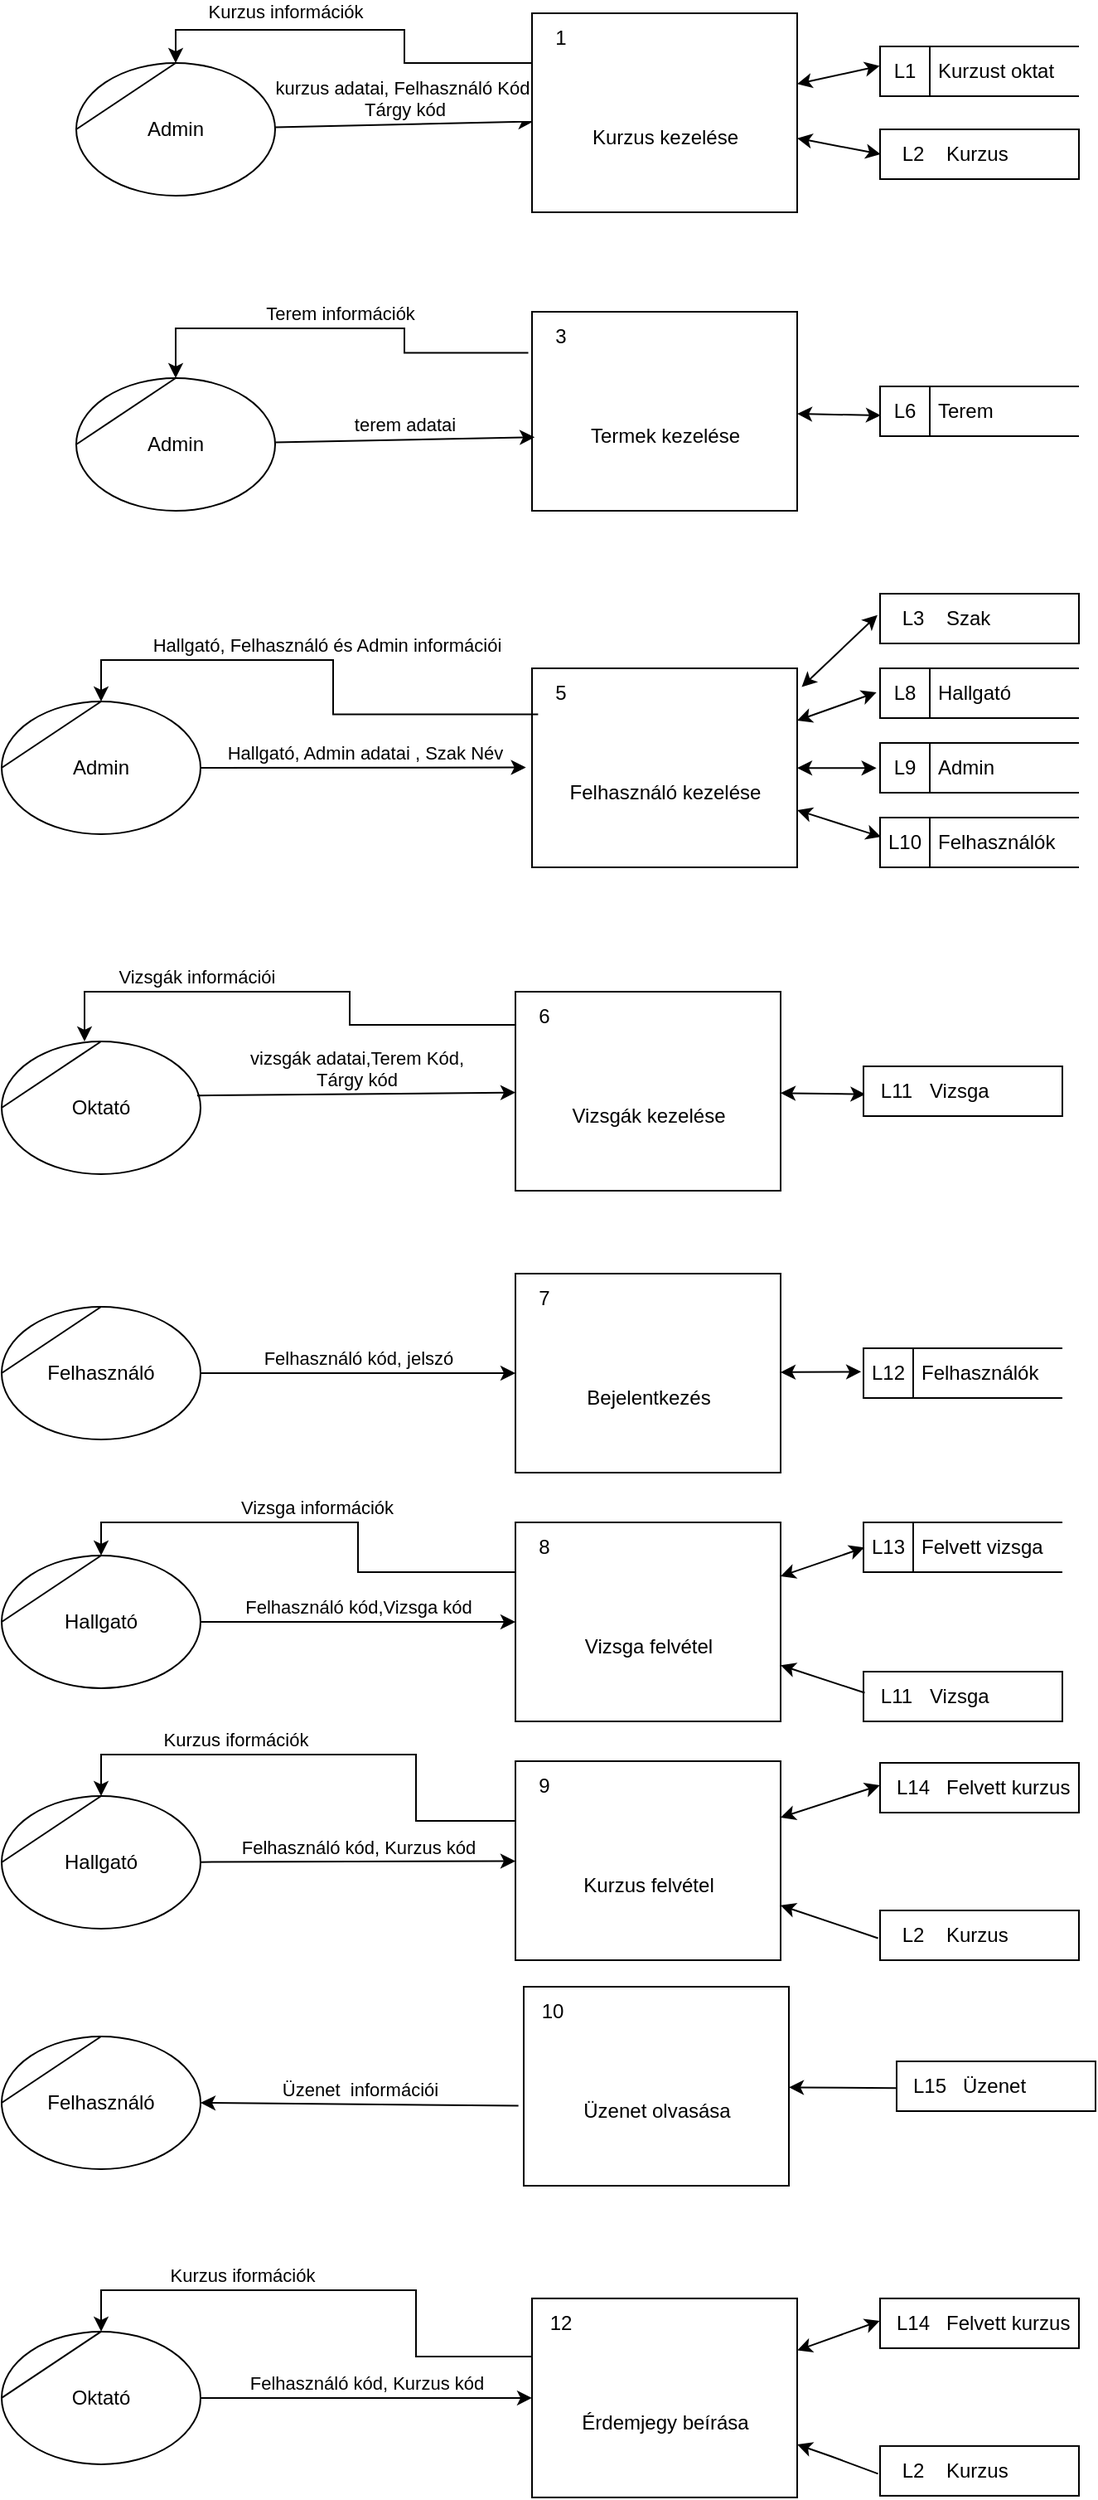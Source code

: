 <mxfile version="23.1.5" type="device">
  <diagram name="Page-1" id="D4jjd653WhLHZPP0HxEm">
    <mxGraphModel dx="4279" dy="404" grid="1" gridSize="10" guides="1" tooltips="1" connect="1" arrows="1" fold="1" page="1" pageScale="1" pageWidth="827" pageHeight="1169" math="0" shadow="0">
      <root>
        <mxCell id="0" />
        <mxCell id="1" parent="0" />
        <mxCell id="yPqAMtaEenO2p8fV_E_8-33" value="Oktató&lt;br&gt;" style="shape=stencil(tZRtjoMgEIZPw98GJR6gYXfvQe10nZQCAbYft99RNKlW7GajiTGZeeXhnZGBCRka5YCVvGHig5VlwTm9Kb5NYhUc1DElr8qjOmhISojenuGGx9gz0DTgMbaq+GR8T9+0j5C1NYYgaE0YKU86wRQaWsvvCdZv/xhFjvgXiOB7kynLyq+/Y3fVNuBiI79j7OB+db/rgceOi61+3Grg4v9YISmTO9xCHlR9/vb2xxxnzYDW6AK8OfLTeZzO66ynzM5CnqyHBUsn1DqN9UITnWoH/kUY5Iu9PtVUzRY1jx4IGk22K9UioSs+44+uvFxl3bKX1nTZdE12iV8=);whiteSpace=wrap;html=1;" parent="1" vertex="1">
          <mxGeometry x="-1590" y="1860" width="120" height="80" as="geometry" />
        </mxCell>
        <mxCell id="yPqAMtaEenO2p8fV_E_8-42" value="Felhasználó" style="shape=stencil(tZRtjoMgEIZPw98GJR6gYXfvQe10nZQCAbYft99RNKlW7GajiTGZeeXhnZGBCRka5YCVvGHig5VlwTm9Kb5NYhUc1DElr8qjOmhISojenuGGx9gz0DTgMbaq+GR8T9+0j5C1NYYgaE0YKU86wRQaWsvvCdZv/xhFjvgXiOB7kynLyq+/Y3fVNuBiI79j7OB+db/rgceOi61+3Grg4v9YISmTO9xCHlR9/vb2xxxnzYDW6AK8OfLTeZzO66ynzM5CnqyHBUsn1DqN9UITnWoH/kUY5Iu9PtVUzRY1jx4IGk22K9UioSs+44+uvFxl3bKX1nTZdE12iV8=);whiteSpace=wrap;html=1;" parent="1" vertex="1">
          <mxGeometry x="-1590" y="2020" width="120" height="80" as="geometry" />
        </mxCell>
        <mxCell id="yPqAMtaEenO2p8fV_E_8-43" value="Felhasználó kód, jelszó" style="endArrow=classic;html=1;rounded=0;verticalAlign=bottom;" parent="1" source="yPqAMtaEenO2p8fV_E_8-42" target="yPqAMtaEenO2p8fV_E_8-212" edge="1">
          <mxGeometry width="50" height="50" relative="1" as="geometry">
            <mxPoint x="-1000" y="2160" as="sourcePoint" />
            <mxPoint x="-1310.0" y="2060" as="targetPoint" />
          </mxGeometry>
        </mxCell>
        <mxCell id="yPqAMtaEenO2p8fV_E_8-45" value="Felhasználók" style="html=1;dashed=0;whitespace=wrap;shape=mxgraph.dfd.dataStoreID;align=left;spacingLeft=33;container=1;collapsible=0;autosize=0;flipH=0;" parent="1" vertex="1">
          <mxGeometry x="-1070" y="2045" width="120" height="30" as="geometry" />
        </mxCell>
        <mxCell id="yPqAMtaEenO2p8fV_E_8-46" value="L12" style="text;html=1;strokeColor=none;fillColor=none;align=center;verticalAlign=middle;whiteSpace=wrap;rounded=0;movable=0;resizable=0;rotatable=0;cloneable=0;deletable=0;allowArrows=0;connectable=0;" parent="yPqAMtaEenO2p8fV_E_8-45" vertex="1">
          <mxGeometry width="30" height="30" as="geometry" />
        </mxCell>
        <mxCell id="yPqAMtaEenO2p8fV_E_8-50" value="&lt;br&gt;" style="endArrow=classic;startArrow=classic;html=1;rounded=0;verticalAlign=bottom;entryX=-0.012;entryY=0.472;entryDx=0;entryDy=0;entryPerimeter=0;" parent="1" source="yPqAMtaEenO2p8fV_E_8-212" target="yPqAMtaEenO2p8fV_E_8-45" edge="1">
          <mxGeometry width="50" height="50" relative="1" as="geometry">
            <mxPoint x="-1150.0" y="2058.508" as="sourcePoint" />
            <mxPoint x="-920" y="2160" as="targetPoint" />
          </mxGeometry>
        </mxCell>
        <mxCell id="yPqAMtaEenO2p8fV_E_8-55" value="Felhasználó kezelése" style="html=1;dashed=0;whitespace=wrap;shape=mxgraph.dfd.process;align=center;container=1;collapsible=0;spacingTop=30;" parent="1" vertex="1">
          <mxGeometry x="-1270" y="1635" width="160" height="120" as="geometry" />
        </mxCell>
        <mxCell id="yPqAMtaEenO2p8fV_E_8-56" value="5" style="text;html=1;strokeColor=none;fillColor=none;align=center;verticalAlign=middle;whiteSpace=wrap;rounded=0;movable=0;resizable=0;rotatable=0;cloneable=0;deletable=0;connectable=0;allowArrows=0;pointerEvents=1;" parent="yPqAMtaEenO2p8fV_E_8-55" vertex="1">
          <mxGeometry width="35" height="30" as="geometry" />
        </mxCell>
        <mxCell id="yPqAMtaEenO2p8fV_E_8-57" value="" style="text;html=1;strokeColor=none;fillColor=none;align=left;verticalAlign=middle;whiteSpace=wrap;rounded=0;movable=0;resizable=0;connectable=0;allowArrows=0;rotatable=0;cloneable=0;deletable=0;spacingLeft=6;autosize=1;resizeWidth=0;" parent="yPqAMtaEenO2p8fV_E_8-55" vertex="1">
          <mxGeometry x="35" y="-5" width="50" height="40" as="geometry" />
        </mxCell>
        <mxCell id="yPqAMtaEenO2p8fV_E_8-58" value="Hallgató, Admin adatai , Szak Név" style="endArrow=classic;html=1;rounded=0;verticalAlign=bottom;entryX=-0.023;entryY=0.498;entryDx=0;entryDy=0;entryPerimeter=0;exitX=1;exitY=0.5;exitDx=0;exitDy=0;" parent="1" source="yPqAMtaEenO2p8fV_E_8-189" target="yPqAMtaEenO2p8fV_E_8-55" edge="1">
          <mxGeometry x="0.016" width="50" height="50" relative="1" as="geometry">
            <mxPoint x="-1730" y="1300.0" as="sourcePoint" />
            <mxPoint x="-970" y="1450" as="targetPoint" />
            <mxPoint as="offset" />
          </mxGeometry>
        </mxCell>
        <mxCell id="yPqAMtaEenO2p8fV_E_8-59" value="Termek kezelése" style="html=1;dashed=0;whitespace=wrap;shape=mxgraph.dfd.process;align=center;container=1;collapsible=0;spacingTop=30;" parent="1" vertex="1">
          <mxGeometry x="-1270" y="1420" width="160" height="120" as="geometry" />
        </mxCell>
        <mxCell id="yPqAMtaEenO2p8fV_E_8-60" value="3" style="text;html=1;strokeColor=none;fillColor=none;align=center;verticalAlign=middle;whiteSpace=wrap;rounded=0;movable=0;resizable=0;rotatable=0;cloneable=0;deletable=0;connectable=0;allowArrows=0;pointerEvents=1;" parent="yPqAMtaEenO2p8fV_E_8-59" vertex="1">
          <mxGeometry width="35" height="30" as="geometry" />
        </mxCell>
        <mxCell id="yPqAMtaEenO2p8fV_E_8-61" value="" style="text;html=1;strokeColor=none;fillColor=none;align=left;verticalAlign=middle;whiteSpace=wrap;rounded=0;movable=0;resizable=0;connectable=0;allowArrows=0;rotatable=0;cloneable=0;deletable=0;spacingLeft=6;autosize=1;resizeWidth=0;" parent="yPqAMtaEenO2p8fV_E_8-59" vertex="1">
          <mxGeometry x="35" y="-5" width="50" height="40" as="geometry" />
        </mxCell>
        <mxCell id="yPqAMtaEenO2p8fV_E_8-62" value="terem adatai" style="endArrow=classic;html=1;rounded=0;verticalAlign=bottom;entryX=0.01;entryY=0.63;entryDx=0;entryDy=0;entryPerimeter=0;" parent="1" source="yPqAMtaEenO2p8fV_E_8-192" target="yPqAMtaEenO2p8fV_E_8-59" edge="1">
          <mxGeometry width="50" height="50" relative="1" as="geometry">
            <mxPoint x="-1670" y="1380" as="sourcePoint" />
            <mxPoint x="-970" y="1460" as="targetPoint" />
          </mxGeometry>
        </mxCell>
        <mxCell id="yPqAMtaEenO2p8fV_E_8-75" value="" style="endArrow=classic;startArrow=classic;html=1;rounded=0;verticalAlign=bottom;entryX=0.004;entryY=0.583;entryDx=0;entryDy=0;entryPerimeter=0;" parent="1" source="yPqAMtaEenO2p8fV_E_8-59" target="yPqAMtaEenO2p8fV_E_8-228" edge="1">
          <mxGeometry width="50" height="50" relative="1" as="geometry">
            <mxPoint x="-1320" y="1516" as="sourcePoint" />
            <mxPoint x="-1020" y="1480" as="targetPoint" />
          </mxGeometry>
        </mxCell>
        <mxCell id="yPqAMtaEenO2p8fV_E_8-92" value="" style="endArrow=classic;startArrow=classic;html=1;rounded=0;verticalAlign=bottom;entryX=-0.018;entryY=0.483;entryDx=0;entryDy=0;entryPerimeter=0;" parent="1" source="yPqAMtaEenO2p8fV_E_8-55" target="yPqAMtaEenO2p8fV_E_8-234" edge="1">
          <mxGeometry width="50" height="50" relative="1" as="geometry">
            <mxPoint x="-1340" y="1675" as="sourcePoint" />
            <mxPoint x="-1040" y="1658.636" as="targetPoint" />
          </mxGeometry>
        </mxCell>
        <mxCell id="yPqAMtaEenO2p8fV_E_8-93" value="" style="endArrow=classic;startArrow=classic;html=1;rounded=0;verticalAlign=bottom;entryX=-0.018;entryY=0.506;entryDx=0;entryDy=0;entryPerimeter=0;" parent="1" source="yPqAMtaEenO2p8fV_E_8-55" target="yPqAMtaEenO2p8fV_E_8-232" edge="1">
          <mxGeometry width="50" height="50" relative="1" as="geometry">
            <mxPoint x="-1340" y="1675" as="sourcePoint" />
            <mxPoint x="-1036.28" y="1702.77" as="targetPoint" />
          </mxGeometry>
        </mxCell>
        <mxCell id="yPqAMtaEenO2p8fV_E_8-98" value="kurzus adatai, Felhasználó Kód,&lt;br&gt;Tárgy kód" style="endArrow=classic;html=1;rounded=0;verticalAlign=bottom;entryX=0.005;entryY=0.544;entryDx=0;entryDy=0;entryPerimeter=0;" parent="1" source="yPqAMtaEenO2p8fV_E_8-193" target="yPqAMtaEenO2p8fV_E_8-103" edge="1">
          <mxGeometry width="50" height="50" relative="1" as="geometry">
            <mxPoint x="-1728.571" y="1540" as="sourcePoint" />
            <mxPoint x="-1270" y="1300" as="targetPoint" />
          </mxGeometry>
        </mxCell>
        <mxCell id="yPqAMtaEenO2p8fV_E_8-99" value="Kurzus" style="html=1;dashed=0;whitespace=wrap;shape=mxgraph.dfd.dataStoreID2;align=left;spacingLeft=38;container=1;collapsible=0;flipH=0;" parent="1" vertex="1">
          <mxGeometry x="-1060" y="1310" width="120" height="30" as="geometry" />
        </mxCell>
        <mxCell id="yPqAMtaEenO2p8fV_E_8-100" value="L2" style="text;html=1;strokeColor=none;fillColor=none;align=center;verticalAlign=middle;whiteSpace=wrap;rounded=0;connectable=0;allowArrows=0;movable=0;resizable=0;rotatable=0;cloneable=0;deletable=0;" parent="yPqAMtaEenO2p8fV_E_8-99" vertex="1">
          <mxGeometry x="5" width="30" height="30" as="geometry" />
        </mxCell>
        <mxCell id="yPqAMtaEenO2p8fV_E_8-102" value="" style="endArrow=classic;startArrow=classic;html=1;rounded=0;verticalAlign=bottom;entryX=0.003;entryY=0.5;entryDx=0;entryDy=0;entryPerimeter=0;" parent="1" source="yPqAMtaEenO2p8fV_E_8-103" target="yPqAMtaEenO2p8fV_E_8-99" edge="1">
          <mxGeometry width="50" height="50" relative="1" as="geometry">
            <mxPoint x="-1120" y="1300" as="sourcePoint" />
            <mxPoint x="-1210" y="1560" as="targetPoint" />
          </mxGeometry>
        </mxCell>
        <mxCell id="yPqAMtaEenO2p8fV_E_8-103" value="Kurzus kezelése" style="html=1;dashed=0;whitespace=wrap;shape=mxgraph.dfd.process;align=center;container=1;collapsible=0;spacingTop=30;" parent="1" vertex="1">
          <mxGeometry x="-1270" y="1240" width="160" height="120" as="geometry" />
        </mxCell>
        <mxCell id="yPqAMtaEenO2p8fV_E_8-104" value="1" style="text;html=1;strokeColor=none;fillColor=none;align=center;verticalAlign=middle;whiteSpace=wrap;rounded=0;movable=0;resizable=0;rotatable=0;cloneable=0;deletable=0;connectable=0;allowArrows=0;pointerEvents=1;" parent="yPqAMtaEenO2p8fV_E_8-103" vertex="1">
          <mxGeometry width="35" height="30" as="geometry" />
        </mxCell>
        <mxCell id="yPqAMtaEenO2p8fV_E_8-105" value="" style="text;html=1;strokeColor=none;fillColor=none;align=left;verticalAlign=middle;whiteSpace=wrap;rounded=0;movable=0;resizable=0;connectable=0;allowArrows=0;rotatable=0;cloneable=0;deletable=0;spacingLeft=6;autosize=1;resizeWidth=0;" parent="yPqAMtaEenO2p8fV_E_8-103" vertex="1">
          <mxGeometry x="35" y="-5" width="50" height="40" as="geometry" />
        </mxCell>
        <mxCell id="yPqAMtaEenO2p8fV_E_8-106" value="Vizsgák kezelése" style="html=1;dashed=0;whitespace=wrap;shape=mxgraph.dfd.process;align=center;container=1;collapsible=0;spacingTop=30;" parent="1" vertex="1">
          <mxGeometry x="-1280" y="1830" width="160" height="120" as="geometry" />
        </mxCell>
        <mxCell id="yPqAMtaEenO2p8fV_E_8-107" value="6" style="text;html=1;strokeColor=none;fillColor=none;align=center;verticalAlign=middle;whiteSpace=wrap;rounded=0;movable=0;resizable=0;rotatable=0;cloneable=0;deletable=0;connectable=0;allowArrows=0;pointerEvents=1;" parent="yPqAMtaEenO2p8fV_E_8-106" vertex="1">
          <mxGeometry width="35" height="30" as="geometry" />
        </mxCell>
        <mxCell id="yPqAMtaEenO2p8fV_E_8-108" value="" style="text;html=1;strokeColor=none;fillColor=none;align=left;verticalAlign=middle;whiteSpace=wrap;rounded=0;movable=0;resizable=0;connectable=0;allowArrows=0;rotatable=0;cloneable=0;deletable=0;spacingLeft=6;autosize=1;resizeWidth=0;" parent="yPqAMtaEenO2p8fV_E_8-106" vertex="1">
          <mxGeometry x="35" y="-5" width="50" height="40" as="geometry" />
        </mxCell>
        <mxCell id="yPqAMtaEenO2p8fV_E_8-109" value="vizsgák adatai,Terem Kód,&lt;br&gt;Tárgy kód" style="endArrow=classic;html=1;rounded=0;verticalAlign=bottom;exitX=0.983;exitY=0.408;exitDx=0;exitDy=0;exitPerimeter=0;" parent="1" source="yPqAMtaEenO2p8fV_E_8-33" target="yPqAMtaEenO2p8fV_E_8-106" edge="1">
          <mxGeometry width="50" height="50" relative="1" as="geometry">
            <mxPoint x="-1345" y="1940" as="sourcePoint" />
            <mxPoint x="-1225" y="1940" as="targetPoint" />
          </mxGeometry>
        </mxCell>
        <mxCell id="yPqAMtaEenO2p8fV_E_8-112" value="" style="endArrow=classic;startArrow=classic;html=1;rounded=0;verticalAlign=bottom;entryX=0.01;entryY=0.561;entryDx=0;entryDy=0;entryPerimeter=0;" parent="1" source="yPqAMtaEenO2p8fV_E_8-106" target="yPqAMtaEenO2p8fV_E_8-242" edge="1">
          <mxGeometry x="-0.466" y="30" width="50" height="50" relative="1" as="geometry">
            <mxPoint x="-1345" y="1940" as="sourcePoint" />
            <mxPoint x="-1074.2" y="1888.5" as="targetPoint" />
            <mxPoint y="-1" as="offset" />
          </mxGeometry>
        </mxCell>
        <mxCell id="yPqAMtaEenO2p8fV_E_8-120" value="Kurzust oktat" style="html=1;dashed=0;whitespace=wrap;shape=mxgraph.dfd.dataStoreID;align=left;spacingLeft=33;container=1;collapsible=0;autosize=0;flipH=0;" parent="1" vertex="1">
          <mxGeometry x="-1060" y="1260" width="120" height="30" as="geometry" />
        </mxCell>
        <mxCell id="yPqAMtaEenO2p8fV_E_8-121" value="L1" style="text;html=1;strokeColor=none;fillColor=none;align=center;verticalAlign=middle;whiteSpace=wrap;rounded=0;movable=0;resizable=0;rotatable=0;cloneable=0;deletable=0;allowArrows=0;connectable=0;" parent="yPqAMtaEenO2p8fV_E_8-120" vertex="1">
          <mxGeometry width="30" height="30" as="geometry" />
        </mxCell>
        <mxCell id="yPqAMtaEenO2p8fV_E_8-122" value="" style="endArrow=classic;startArrow=classic;html=1;rounded=0;verticalAlign=bottom;entryX=-0.002;entryY=0.392;entryDx=0;entryDy=0;entryPerimeter=0;" parent="1" source="yPqAMtaEenO2p8fV_E_8-103" target="yPqAMtaEenO2p8fV_E_8-120" edge="1">
          <mxGeometry width="50" height="50" relative="1" as="geometry">
            <mxPoint x="-1530" y="1380" as="sourcePoint" />
            <mxPoint x="-970" y="1200" as="targetPoint" />
          </mxGeometry>
        </mxCell>
        <mxCell id="yPqAMtaEenO2p8fV_E_8-151" value="Felhasználó kód,Vizsga kód" style="endArrow=classic;html=1;rounded=0;verticalAlign=bottom;exitX=1;exitY=0.5;exitDx=0;exitDy=0;" parent="1" source="yPqAMtaEenO2p8fV_E_8-197" target="yPqAMtaEenO2p8fV_E_8-511" edge="1">
          <mxGeometry width="50" height="50" relative="1" as="geometry">
            <mxPoint x="-1549.2" y="2280.72" as="sourcePoint" />
            <mxPoint x="-1280" y="2210" as="targetPoint" />
          </mxGeometry>
        </mxCell>
        <mxCell id="yPqAMtaEenO2p8fV_E_8-152" value="Felhasználó kód, Kurzus kód" style="endArrow=classic;html=1;rounded=0;verticalAlign=bottom;" parent="1" source="yPqAMtaEenO2p8fV_E_8-202" target="yPqAMtaEenO2p8fV_E_8-505" edge="1">
          <mxGeometry width="50" height="50" relative="1" as="geometry">
            <mxPoint x="-1550.0" y="2350" as="sourcePoint" />
            <mxPoint x="-1270" y="2355" as="targetPoint" />
          </mxGeometry>
        </mxCell>
        <mxCell id="yPqAMtaEenO2p8fV_E_8-153" value="Felvett kurzus" style="html=1;dashed=0;whitespace=wrap;shape=mxgraph.dfd.dataStoreID2;align=left;spacingLeft=38;container=1;collapsible=0;flipH=0;" parent="1" vertex="1">
          <mxGeometry x="-1060" y="2295" width="120" height="30" as="geometry" />
        </mxCell>
        <mxCell id="yPqAMtaEenO2p8fV_E_8-154" value="L14" style="text;html=1;strokeColor=none;fillColor=none;align=center;verticalAlign=middle;whiteSpace=wrap;rounded=0;connectable=0;allowArrows=0;movable=0;resizable=0;rotatable=0;cloneable=0;deletable=0;" parent="yPqAMtaEenO2p8fV_E_8-153" vertex="1">
          <mxGeometry x="5" width="30" height="30" as="geometry" />
        </mxCell>
        <mxCell id="yPqAMtaEenO2p8fV_E_8-157" value="" style="endArrow=classic;startArrow=classic;html=1;rounded=0;verticalAlign=bottom;entryX=0.004;entryY=0.506;entryDx=0;entryDy=0;entryPerimeter=0;" parent="1" source="yPqAMtaEenO2p8fV_E_8-511" target="yPqAMtaEenO2p8fV_E_8-238" edge="1">
          <mxGeometry width="50" height="50" relative="1" as="geometry">
            <mxPoint x="-1120" y="2182.52" as="sourcePoint" />
            <mxPoint x="-1048.2" y="2183.74" as="targetPoint" />
          </mxGeometry>
        </mxCell>
        <mxCell id="yPqAMtaEenO2p8fV_E_8-158" value="" style="endArrow=classic;startArrow=classic;html=1;rounded=0;verticalAlign=bottom;entryX=-0.001;entryY=0.45;entryDx=0;entryDy=0;entryPerimeter=0;" parent="1" source="yPqAMtaEenO2p8fV_E_8-505" target="yPqAMtaEenO2p8fV_E_8-153" edge="1">
          <mxGeometry width="50" height="50" relative="1" as="geometry">
            <mxPoint x="-1110" y="2326.358" as="sourcePoint" />
            <mxPoint x="-1250" y="2200" as="targetPoint" />
          </mxGeometry>
        </mxCell>
        <mxCell id="yPqAMtaEenO2p8fV_E_8-172" value="Üzenet olvasása" style="html=1;dashed=0;whitespace=wrap;shape=mxgraph.dfd.process2;align=center;container=1;collapsible=0;spacingTop=30;" parent="1" vertex="1">
          <mxGeometry x="-1275" y="2430" width="160" height="120" as="geometry" />
        </mxCell>
        <mxCell id="yPqAMtaEenO2p8fV_E_8-173" value="10" style="text;html=1;strokeColor=none;fillColor=none;align=center;verticalAlign=middle;whiteSpace=wrap;rounded=0;connectable=0;allowArrows=0;editable=1;movable=0;resizable=0;rotatable=0;deletable=0;locked=0;cloneable=0;" parent="yPqAMtaEenO2p8fV_E_8-172" vertex="1">
          <mxGeometry width="35" height="30" as="geometry" />
        </mxCell>
        <mxCell id="yPqAMtaEenO2p8fV_E_8-174" value="" style="text;strokeColor=none;fillColor=none;align=left;verticalAlign=middle;whiteSpace=wrap;rounded=0;autosize=1;connectable=0;allowArrows=0;movable=0;resizable=0;rotatable=0;deletable=0;cloneable=0;spacingLeft=6;fontStyle=0;html=1;" parent="yPqAMtaEenO2p8fV_E_8-172" vertex="1">
          <mxGeometry x="35" y="-5" width="50" height="40" as="geometry" />
        </mxCell>
        <mxCell id="yPqAMtaEenO2p8fV_E_8-175" value="Üzenet&amp;nbsp; információi" style="endArrow=classic;html=1;rounded=0;verticalAlign=bottom;exitX=-0.02;exitY=0.598;exitDx=0;exitDy=0;exitPerimeter=0;entryX=1;entryY=0.5;entryDx=0;entryDy=0;" parent="1" source="yPqAMtaEenO2p8fV_E_8-172" target="yPqAMtaEenO2p8fV_E_8-206" edge="1">
          <mxGeometry x="-0.001" width="50" height="50" relative="1" as="geometry">
            <mxPoint x="-1350" y="2480" as="sourcePoint" />
            <mxPoint x="-1570" y="2310" as="targetPoint" />
            <mxPoint as="offset" />
          </mxGeometry>
        </mxCell>
        <mxCell id="yPqAMtaEenO2p8fV_E_8-178" value="" style="endArrow=classic;html=1;rounded=0;verticalAlign=bottom;exitX=0.004;exitY=0.539;exitDx=0;exitDy=0;exitPerimeter=0;" parent="1" source="yPqAMtaEenO2p8fV_E_8-244" target="yPqAMtaEenO2p8fV_E_8-172" edge="1">
          <mxGeometry width="50" height="50" relative="1" as="geometry">
            <mxPoint x="-1350" y="2480" as="sourcePoint" />
            <mxPoint x="-1230" y="2480" as="targetPoint" />
          </mxGeometry>
        </mxCell>
        <mxCell id="yPqAMtaEenO2p8fV_E_8-182" value="Kurzus iformációk" style="endArrow=classic;html=1;rounded=0;verticalAlign=bottom;edgeStyle=orthogonalEdgeStyle;" parent="1" source="yPqAMtaEenO2p8fV_E_8-505" target="yPqAMtaEenO2p8fV_E_8-202" edge="1">
          <mxGeometry x="0.326" width="50" height="50" relative="1" as="geometry">
            <mxPoint x="-1270" y="2330" as="sourcePoint" />
            <mxPoint x="-1490" y="2313.076" as="targetPoint" />
            <Array as="points">
              <mxPoint x="-1340" y="2330" />
              <mxPoint x="-1340" y="2290" />
              <mxPoint x="-1530" y="2290" />
            </Array>
            <mxPoint as="offset" />
          </mxGeometry>
        </mxCell>
        <mxCell id="yPqAMtaEenO2p8fV_E_8-183" value="Vizsga információk" style="endArrow=classic;html=1;rounded=0;verticalAlign=bottom;edgeStyle=orthogonalEdgeStyle;" parent="1" target="yPqAMtaEenO2p8fV_E_8-197" edge="1">
          <mxGeometry width="50" height="50" relative="1" as="geometry">
            <mxPoint x="-1280" y="2180" as="sourcePoint" />
            <mxPoint x="-1526.28" y="2285.76" as="targetPoint" />
            <Array as="points">
              <mxPoint x="-1375" y="2180" />
              <mxPoint x="-1375" y="2150" />
              <mxPoint x="-1530" y="2150" />
            </Array>
          </mxGeometry>
        </mxCell>
        <mxCell id="yPqAMtaEenO2p8fV_E_8-184" value="Kurzus információk" style="endArrow=classic;html=1;rounded=0;verticalAlign=bottom;edgeStyle=orthogonalEdgeStyle;" parent="1" source="yPqAMtaEenO2p8fV_E_8-103" target="yPqAMtaEenO2p8fV_E_8-193" edge="1">
          <mxGeometry x="0.328" y="-2" width="50" height="50" relative="1" as="geometry">
            <mxPoint x="-1350" y="1420" as="sourcePoint" />
            <mxPoint x="-1720.28" y="1540.72" as="targetPoint" />
            <Array as="points">
              <mxPoint x="-1347" y="1270" />
              <mxPoint x="-1347" y="1250" />
              <mxPoint x="-1485" y="1250" />
            </Array>
            <mxPoint as="offset" />
          </mxGeometry>
        </mxCell>
        <mxCell id="yPqAMtaEenO2p8fV_E_8-186" value="Terem információk" style="endArrow=classic;html=1;rounded=0;verticalAlign=bottom;exitX=-0.014;exitY=0.206;exitDx=0;exitDy=0;exitPerimeter=0;edgeStyle=orthogonalEdgeStyle;" parent="1" source="yPqAMtaEenO2p8fV_E_8-59" target="yPqAMtaEenO2p8fV_E_8-192" edge="1">
          <mxGeometry width="50" height="50" relative="1" as="geometry">
            <mxPoint x="-1350" y="1470" as="sourcePoint" />
            <mxPoint x="-1510" y="1410" as="targetPoint" />
            <Array as="points">
              <mxPoint x="-1347" y="1445" />
              <mxPoint x="-1347" y="1430" />
              <mxPoint x="-1485" y="1430" />
            </Array>
          </mxGeometry>
        </mxCell>
        <mxCell id="yPqAMtaEenO2p8fV_E_8-189" value="Admin" style="shape=stencil(tZRtjoMgEIZPw98GJR6gYXfvQe10nZQCAbYft99RNKlW7GajiTGZeeXhnZGBCRka5YCVvGHig5VlwTm9Kb5NYhUc1DElr8qjOmhISojenuGGx9gz0DTgMbaq+GR8T9+0j5C1NYYgaE0YKU86wRQaWsvvCdZv/xhFjvgXiOB7kynLyq+/Y3fVNuBiI79j7OB+db/rgceOi61+3Grg4v9YISmTO9xCHlR9/vb2xxxnzYDW6AK8OfLTeZzO66ynzM5CnqyHBUsn1DqN9UITnWoH/kUY5Iu9PtVUzRY1jx4IGk22K9UioSs+44+uvFxl3bKX1nTZdE12iV8=);whiteSpace=wrap;html=1;" parent="1" vertex="1">
          <mxGeometry x="-1590" y="1655" width="120" height="80" as="geometry" />
        </mxCell>
        <mxCell id="yPqAMtaEenO2p8fV_E_8-192" value="Admin" style="shape=stencil(tZRtjoMgEIZPw98GJR6gYXfvQe10nZQCAbYft99RNKlW7GajiTGZeeXhnZGBCRka5YCVvGHig5VlwTm9Kb5NYhUc1DElr8qjOmhISojenuGGx9gz0DTgMbaq+GR8T9+0j5C1NYYgaE0YKU86wRQaWsvvCdZv/xhFjvgXiOB7kynLyq+/Y3fVNuBiI79j7OB+db/rgceOi61+3Grg4v9YISmTO9xCHlR9/vb2xxxnzYDW6AK8OfLTeZzO66ynzM5CnqyHBUsn1DqN9UITnWoH/kUY5Iu9PtVUzRY1jx4IGk22K9UioSs+44+uvFxl3bKX1nTZdE12iV8=);whiteSpace=wrap;html=1;" parent="1" vertex="1">
          <mxGeometry x="-1545" y="1460" width="120" height="80" as="geometry" />
        </mxCell>
        <mxCell id="yPqAMtaEenO2p8fV_E_8-193" value="Admin" style="shape=stencil(tZRtjoMgEIZPw98GJR6gYXfvQe10nZQCAbYft99RNKlW7GajiTGZeeXhnZGBCRka5YCVvGHig5VlwTm9Kb5NYhUc1DElr8qjOmhISojenuGGx9gz0DTgMbaq+GR8T9+0j5C1NYYgaE0YKU86wRQaWsvvCdZv/xhFjvgXiOB7kynLyq+/Y3fVNuBiI79j7OB+db/rgceOi61+3Grg4v9YISmTO9xCHlR9/vb2xxxnzYDW6AK8OfLTeZzO66ynzM5CnqyHBUsn1DqN9UITnWoH/kUY5Iu9PtVUzRY1jx4IGk22K9UioSs+44+uvFxl3bKX1nTZdE12iV8=);whiteSpace=wrap;html=1;" parent="1" vertex="1">
          <mxGeometry x="-1545" y="1270" width="120" height="80" as="geometry" />
        </mxCell>
        <mxCell id="yPqAMtaEenO2p8fV_E_8-195" value="Hallgató, Felhasználó és Admin információi" style="endArrow=classic;html=1;rounded=0;verticalAlign=bottom;exitX=0.023;exitY=0.231;exitDx=0;exitDy=0;exitPerimeter=0;edgeStyle=orthogonalEdgeStyle;" parent="1" source="yPqAMtaEenO2p8fV_E_8-55" target="yPqAMtaEenO2p8fV_E_8-189" edge="1">
          <mxGeometry width="50" height="50" relative="1" as="geometry">
            <mxPoint x="-1350" y="1650" as="sourcePoint" />
            <mxPoint x="-1230" y="1650" as="targetPoint" />
            <Array as="points">
              <mxPoint x="-1390" y="1663" />
              <mxPoint x="-1390" y="1630" />
              <mxPoint x="-1530" y="1630" />
            </Array>
          </mxGeometry>
        </mxCell>
        <mxCell id="yPqAMtaEenO2p8fV_E_8-196" value="Vizsgák információi&amp;nbsp;" style="endArrow=classic;html=1;rounded=0;verticalAlign=bottom;edgeStyle=orthogonalEdgeStyle;" parent="1" source="yPqAMtaEenO2p8fV_E_8-106" target="yPqAMtaEenO2p8fV_E_8-33" edge="1">
          <mxGeometry x="0.361" width="50" height="50" relative="1" as="geometry">
            <mxPoint x="-1360" y="1680" as="sourcePoint" />
            <mxPoint x="-1240" y="1680" as="targetPoint" />
            <Array as="points">
              <mxPoint x="-1380" y="1850" />
              <mxPoint x="-1380" y="1830" />
              <mxPoint x="-1540" y="1830" />
            </Array>
            <mxPoint as="offset" />
          </mxGeometry>
        </mxCell>
        <mxCell id="yPqAMtaEenO2p8fV_E_8-197" value="Hallgató" style="shape=stencil(tZRtjoMgEIZPw98GJR6gYXfvQe10nZQCAbYft99RNKlW7GajiTGZeeXhnZGBCRka5YCVvGHig5VlwTm9Kb5NYhUc1DElr8qjOmhISojenuGGx9gz0DTgMbaq+GR8T9+0j5C1NYYgaE0YKU86wRQaWsvvCdZv/xhFjvgXiOB7kynLyq+/Y3fVNuBiI79j7OB+db/rgceOi61+3Grg4v9YISmTO9xCHlR9/vb2xxxnzYDW6AK8OfLTeZzO66ynzM5CnqyHBUsn1DqN9UITnWoH/kUY5Iu9PtVUzRY1jx4IGk22K9UioSs+44+uvFxl3bKX1nTZdE12iV8=);whiteSpace=wrap;html=1;" parent="1" vertex="1">
          <mxGeometry x="-1590" y="2170" width="120" height="80" as="geometry" />
        </mxCell>
        <mxCell id="yPqAMtaEenO2p8fV_E_8-198" value="Vizsga" style="html=1;dashed=0;whitespace=wrap;shape=mxgraph.dfd.dataStoreID2;align=left;spacingLeft=38;container=1;collapsible=0;flipH=0;" parent="1" vertex="1">
          <mxGeometry x="-1070" y="2240" width="120" height="30" as="geometry" />
        </mxCell>
        <mxCell id="yPqAMtaEenO2p8fV_E_8-199" value="L11" style="text;html=1;strokeColor=none;fillColor=none;align=center;verticalAlign=middle;whiteSpace=wrap;rounded=0;connectable=0;allowArrows=0;movable=0;resizable=0;rotatable=0;cloneable=0;deletable=0;" parent="yPqAMtaEenO2p8fV_E_8-198" vertex="1">
          <mxGeometry x="5" width="30" height="30" as="geometry" />
        </mxCell>
        <mxCell id="yPqAMtaEenO2p8fV_E_8-200" value="" style="endArrow=none;startArrow=classic;html=1;rounded=0;verticalAlign=bottom;entryX=0.006;entryY=0.425;entryDx=0;entryDy=0;entryPerimeter=0;startFill=1;endFill=0;" parent="1" source="yPqAMtaEenO2p8fV_E_8-511" target="yPqAMtaEenO2p8fV_E_8-198" edge="1">
          <mxGeometry width="50" height="50" relative="1" as="geometry">
            <mxPoint x="-1120" y="2236.163" as="sourcePoint" />
            <mxPoint x="-1240" y="2080" as="targetPoint" />
          </mxGeometry>
        </mxCell>
        <mxCell id="yPqAMtaEenO2p8fV_E_8-202" value="Hallgató" style="shape=stencil(tZRtjoMgEIZPw98GJR6gYXfvQe10nZQCAbYft99RNKlW7GajiTGZeeXhnZGBCRka5YCVvGHig5VlwTm9Kb5NYhUc1DElr8qjOmhISojenuGGx9gz0DTgMbaq+GR8T9+0j5C1NYYgaE0YKU86wRQaWsvvCdZv/xhFjvgXiOB7kynLyq+/Y3fVNuBiI79j7OB+db/rgceOi61+3Grg4v9YISmTO9xCHlR9/vb2xxxnzYDW6AK8OfLTeZzO66ynzM5CnqyHBUsn1DqN9UITnWoH/kUY5Iu9PtVUzRY1jx4IGk22K9UioSs+44+uvFxl3bKX1nTZdE12iV8=);whiteSpace=wrap;html=1;" parent="1" vertex="1">
          <mxGeometry x="-1590" y="2315" width="120" height="80" as="geometry" />
        </mxCell>
        <mxCell id="yPqAMtaEenO2p8fV_E_8-203" value="Kurzus" style="html=1;dashed=0;whitespace=wrap;shape=mxgraph.dfd.dataStoreID2;align=left;spacingLeft=38;container=1;collapsible=0;flipH=0;" parent="1" vertex="1">
          <mxGeometry x="-1060" y="2384" width="120" height="30" as="geometry" />
        </mxCell>
        <mxCell id="yPqAMtaEenO2p8fV_E_8-204" value="L2" style="text;html=1;strokeColor=none;fillColor=none;align=center;verticalAlign=middle;whiteSpace=wrap;rounded=0;connectable=0;allowArrows=0;movable=0;resizable=0;rotatable=0;cloneable=0;deletable=0;" parent="yPqAMtaEenO2p8fV_E_8-203" vertex="1">
          <mxGeometry x="5" width="30" height="30" as="geometry" />
        </mxCell>
        <mxCell id="yPqAMtaEenO2p8fV_E_8-205" value="" style="endArrow=classic;html=1;rounded=0;verticalAlign=bottom;exitX=-0.01;exitY=0.558;exitDx=0;exitDy=0;exitPerimeter=0;" parent="1" source="yPqAMtaEenO2p8fV_E_8-203" target="yPqAMtaEenO2p8fV_E_8-505" edge="1">
          <mxGeometry width="50" height="50" relative="1" as="geometry">
            <mxPoint x="-1350" y="2380" as="sourcePoint" />
            <mxPoint x="-1110" y="2383.41" as="targetPoint" />
          </mxGeometry>
        </mxCell>
        <mxCell id="yPqAMtaEenO2p8fV_E_8-206" value="Felhasználó" style="shape=stencil(tZRtjoMgEIZPw98GJR6gYXfvQe10nZQCAbYft99RNKlW7GajiTGZeeXhnZGBCRka5YCVvGHig5VlwTm9Kb5NYhUc1DElr8qjOmhISojenuGGx9gz0DTgMbaq+GR8T9+0j5C1NYYgaE0YKU86wRQaWsvvCdZv/xhFjvgXiOB7kynLyq+/Y3fVNuBiI79j7OB+db/rgceOi61+3Grg4v9YISmTO9xCHlR9/vb2xxxnzYDW6AK8OfLTeZzO66ynzM5CnqyHBUsn1DqN9UITnWoH/kUY5Iu9PtVUzRY1jx4IGk22K9UioSs+44+uvFxl3bKX1nTZdE12iV8=);whiteSpace=wrap;html=1;" parent="1" vertex="1">
          <mxGeometry x="-1590" y="2460" width="120" height="80" as="geometry" />
        </mxCell>
        <mxCell id="yPqAMtaEenO2p8fV_E_8-209" value="Felhasználók" style="html=1;dashed=0;whitespace=wrap;shape=mxgraph.dfd.dataStoreID;align=left;spacingLeft=33;container=1;collapsible=0;autosize=0;" parent="1" vertex="1">
          <mxGeometry x="-1060" y="1725" width="120" height="30" as="geometry" />
        </mxCell>
        <mxCell id="yPqAMtaEenO2p8fV_E_8-210" value="L10" style="text;html=1;strokeColor=none;fillColor=none;align=center;verticalAlign=middle;whiteSpace=wrap;rounded=0;movable=0;resizable=0;rotatable=0;cloneable=0;deletable=0;allowArrows=0;connectable=0;" parent="yPqAMtaEenO2p8fV_E_8-209" vertex="1">
          <mxGeometry width="30" height="30" as="geometry" />
        </mxCell>
        <mxCell id="yPqAMtaEenO2p8fV_E_8-212" value="Bejelentkezés" style="html=1;dashed=0;whitespace=wrap;shape=mxgraph.dfd.process2;align=center;container=1;collapsible=0;spacingTop=30;" parent="1" vertex="1">
          <mxGeometry x="-1280" y="2000" width="160" height="120" as="geometry" />
        </mxCell>
        <mxCell id="yPqAMtaEenO2p8fV_E_8-213" value="7" style="text;html=1;strokeColor=none;fillColor=none;align=center;verticalAlign=middle;whiteSpace=wrap;rounded=0;connectable=0;allowArrows=0;editable=1;movable=0;resizable=0;rotatable=0;deletable=0;locked=0;cloneable=0;" parent="yPqAMtaEenO2p8fV_E_8-212" vertex="1">
          <mxGeometry width="35" height="30" as="geometry" />
        </mxCell>
        <mxCell id="yPqAMtaEenO2p8fV_E_8-214" value="" style="text;strokeColor=none;fillColor=none;align=left;verticalAlign=middle;whiteSpace=wrap;rounded=0;autosize=1;connectable=0;allowArrows=0;movable=0;resizable=0;rotatable=0;deletable=0;cloneable=0;spacingLeft=6;fontStyle=0;html=1;" parent="yPqAMtaEenO2p8fV_E_8-212" vertex="1">
          <mxGeometry x="35" y="-5" width="50" height="40" as="geometry" />
        </mxCell>
        <mxCell id="yPqAMtaEenO2p8fV_E_8-215" value="" style="endArrow=classic;startArrow=classic;html=1;rounded=0;verticalAlign=bottom;entryX=0.005;entryY=0.388;entryDx=0;entryDy=0;entryPerimeter=0;" parent="1" source="yPqAMtaEenO2p8fV_E_8-55" target="yPqAMtaEenO2p8fV_E_8-209" edge="1">
          <mxGeometry x="-0.806" y="4" width="50" height="50" relative="1" as="geometry">
            <mxPoint x="-1120" y="1760" as="sourcePoint" />
            <mxPoint x="-1270" y="1850" as="targetPoint" />
            <mxPoint as="offset" />
          </mxGeometry>
        </mxCell>
        <mxCell id="yPqAMtaEenO2p8fV_E_8-228" value="Terem" style="html=1;dashed=0;whitespace=wrap;shape=mxgraph.dfd.dataStoreID;align=left;spacingLeft=33;container=1;collapsible=0;autosize=0;" parent="1" vertex="1">
          <mxGeometry x="-1060" y="1465" width="120" height="30" as="geometry" />
        </mxCell>
        <mxCell id="yPqAMtaEenO2p8fV_E_8-229" value="L6" style="text;html=1;strokeColor=none;fillColor=none;align=center;verticalAlign=middle;whiteSpace=wrap;rounded=0;movable=0;resizable=0;rotatable=0;cloneable=0;deletable=0;allowArrows=0;connectable=0;" parent="yPqAMtaEenO2p8fV_E_8-228" vertex="1">
          <mxGeometry width="30" height="30" as="geometry" />
        </mxCell>
        <mxCell id="yPqAMtaEenO2p8fV_E_8-232" value="Admin" style="html=1;dashed=0;whitespace=wrap;shape=mxgraph.dfd.dataStoreID;align=left;spacingLeft=33;container=1;collapsible=0;autosize=0;" parent="1" vertex="1">
          <mxGeometry x="-1060" y="1680" width="120" height="30" as="geometry" />
        </mxCell>
        <mxCell id="yPqAMtaEenO2p8fV_E_8-233" value="L9" style="text;html=1;strokeColor=none;fillColor=none;align=center;verticalAlign=middle;whiteSpace=wrap;rounded=0;movable=0;resizable=0;rotatable=0;cloneable=0;deletable=0;allowArrows=0;connectable=0;" parent="yPqAMtaEenO2p8fV_E_8-232" vertex="1">
          <mxGeometry width="30" height="30" as="geometry" />
        </mxCell>
        <mxCell id="yPqAMtaEenO2p8fV_E_8-234" value="Hallgató" style="html=1;dashed=0;whitespace=wrap;shape=mxgraph.dfd.dataStoreID;align=left;spacingLeft=33;container=1;collapsible=0;autosize=0;" parent="1" vertex="1">
          <mxGeometry x="-1060" y="1635" width="120" height="30" as="geometry" />
        </mxCell>
        <mxCell id="yPqAMtaEenO2p8fV_E_8-235" value="L8" style="text;html=1;strokeColor=none;fillColor=none;align=center;verticalAlign=middle;whiteSpace=wrap;rounded=0;movable=0;resizable=0;rotatable=0;cloneable=0;deletable=0;allowArrows=0;connectable=0;" parent="yPqAMtaEenO2p8fV_E_8-234" vertex="1">
          <mxGeometry width="30" height="30" as="geometry" />
        </mxCell>
        <mxCell id="yPqAMtaEenO2p8fV_E_8-238" value="Felvett vizsga" style="html=1;dashed=0;whitespace=wrap;shape=mxgraph.dfd.dataStoreID;align=left;spacingLeft=33;container=1;collapsible=0;autosize=0;" parent="1" vertex="1">
          <mxGeometry x="-1070" y="2150" width="120" height="30" as="geometry" />
        </mxCell>
        <mxCell id="yPqAMtaEenO2p8fV_E_8-239" value="L13" style="text;html=1;strokeColor=none;fillColor=none;align=center;verticalAlign=middle;whiteSpace=wrap;rounded=0;movable=0;resizable=0;rotatable=0;cloneable=0;deletable=0;allowArrows=0;connectable=0;" parent="yPqAMtaEenO2p8fV_E_8-238" vertex="1">
          <mxGeometry width="30" height="30" as="geometry" />
        </mxCell>
        <mxCell id="yPqAMtaEenO2p8fV_E_8-242" value="Vizsga" style="html=1;dashed=0;whitespace=wrap;shape=mxgraph.dfd.dataStoreID2;align=left;spacingLeft=38;container=1;collapsible=0;flipH=0;" parent="1" vertex="1">
          <mxGeometry x="-1070" y="1875" width="120" height="30" as="geometry" />
        </mxCell>
        <mxCell id="yPqAMtaEenO2p8fV_E_8-243" value="L11" style="text;html=1;strokeColor=none;fillColor=none;align=center;verticalAlign=middle;whiteSpace=wrap;rounded=0;connectable=0;allowArrows=0;movable=0;resizable=0;rotatable=0;cloneable=0;deletable=0;" parent="yPqAMtaEenO2p8fV_E_8-242" vertex="1">
          <mxGeometry x="5" width="30" height="30" as="geometry" />
        </mxCell>
        <mxCell id="yPqAMtaEenO2p8fV_E_8-244" value="Üzenet" style="html=1;dashed=0;whitespace=wrap;shape=mxgraph.dfd.dataStoreID2;align=left;spacingLeft=38;container=1;collapsible=0;flipH=0;" parent="1" vertex="1">
          <mxGeometry x="-1050" y="2475" width="120" height="30" as="geometry" />
        </mxCell>
        <mxCell id="yPqAMtaEenO2p8fV_E_8-245" value="L15" style="text;html=1;strokeColor=none;fillColor=none;align=center;verticalAlign=middle;whiteSpace=wrap;rounded=0;connectable=0;allowArrows=0;movable=0;resizable=0;rotatable=0;cloneable=0;deletable=0;" parent="yPqAMtaEenO2p8fV_E_8-244" vertex="1">
          <mxGeometry x="5" width="30" height="30" as="geometry" />
        </mxCell>
        <mxCell id="yPqAMtaEenO2p8fV_E_8-493" value="Felhasználó kód, Kurzus kód" style="endArrow=classic;html=1;rounded=0;verticalAlign=bottom;" parent="1" source="yPqAMtaEenO2p8fV_E_8-498" target="yPqAMtaEenO2p8fV_E_8-514" edge="1">
          <mxGeometry width="50" height="50" relative="1" as="geometry">
            <mxPoint x="-1550.0" y="2672.95" as="sourcePoint" />
            <mxPoint x="-1270" y="2677.95" as="targetPoint" />
          </mxGeometry>
        </mxCell>
        <mxCell id="yPqAMtaEenO2p8fV_E_8-494" value="Felvett kurzus" style="html=1;dashed=0;whitespace=wrap;shape=mxgraph.dfd.dataStoreID2;align=left;spacingLeft=38;container=1;collapsible=0;flipH=0;" parent="1" vertex="1">
          <mxGeometry x="-1060" y="2617.95" width="120" height="30" as="geometry" />
        </mxCell>
        <mxCell id="yPqAMtaEenO2p8fV_E_8-495" value="L14" style="text;html=1;strokeColor=none;fillColor=none;align=center;verticalAlign=middle;whiteSpace=wrap;rounded=0;connectable=0;allowArrows=0;movable=0;resizable=0;rotatable=0;cloneable=0;deletable=0;" parent="yPqAMtaEenO2p8fV_E_8-494" vertex="1">
          <mxGeometry x="5" width="30" height="30" as="geometry" />
        </mxCell>
        <mxCell id="yPqAMtaEenO2p8fV_E_8-496" value="" style="endArrow=classic;startArrow=classic;html=1;rounded=0;verticalAlign=bottom;entryX=-0.001;entryY=0.45;entryDx=0;entryDy=0;entryPerimeter=0;" parent="1" source="yPqAMtaEenO2p8fV_E_8-514" target="yPqAMtaEenO2p8fV_E_8-494" edge="1">
          <mxGeometry width="50" height="50" relative="1" as="geometry">
            <mxPoint x="-1110" y="2649.308" as="sourcePoint" />
            <mxPoint x="-1250" y="2522.95" as="targetPoint" />
          </mxGeometry>
        </mxCell>
        <mxCell id="yPqAMtaEenO2p8fV_E_8-497" value="Kurzus iformációk" style="endArrow=classic;html=1;rounded=0;verticalAlign=bottom;edgeStyle=orthogonalEdgeStyle;" parent="1" source="yPqAMtaEenO2p8fV_E_8-514" target="yPqAMtaEenO2p8fV_E_8-498" edge="1">
          <mxGeometry x="0.326" width="50" height="50" relative="1" as="geometry">
            <mxPoint x="-1270" y="2653" as="sourcePoint" />
            <mxPoint x="-1490" y="2636.026" as="targetPoint" />
            <Array as="points">
              <mxPoint x="-1340" y="2653" />
              <mxPoint x="-1340" y="2613" />
              <mxPoint x="-1530" y="2613" />
            </Array>
            <mxPoint as="offset" />
          </mxGeometry>
        </mxCell>
        <mxCell id="yPqAMtaEenO2p8fV_E_8-498" value="Oktató" style="shape=stencil(tZRtjoMgEIZPw98GJR6gYXfvQe10nZQCAbYft99RNKlW7GajiTGZeeXhnZGBCRka5YCVvGHig5VlwTm9Kb5NYhUc1DElr8qjOmhISojenuGGx9gz0DTgMbaq+GR8T9+0j5C1NYYgaE0YKU86wRQaWsvvCdZv/xhFjvgXiOB7kynLyq+/Y3fVNuBiI79j7OB+db/rgceOi61+3Grg4v9YISmTO9xCHlR9/vb2xxxnzYDW6AK8OfLTeZzO66ynzM5CnqyHBUsn1DqN9UITnWoH/kUY5Iu9PtVUzRY1jx4IGk22K9UioSs+44+uvFxl3bKX1nTZdE12iV8=);whiteSpace=wrap;html=1;" parent="1" vertex="1">
          <mxGeometry x="-1590" y="2637.95" width="120" height="80" as="geometry" />
        </mxCell>
        <mxCell id="yPqAMtaEenO2p8fV_E_8-499" value="Kurzus" style="html=1;dashed=0;whitespace=wrap;shape=mxgraph.dfd.dataStoreID2;align=left;spacingLeft=38;container=1;collapsible=0;flipH=0;" parent="1" vertex="1">
          <mxGeometry x="-1060" y="2706.95" width="120" height="30" as="geometry" />
        </mxCell>
        <mxCell id="yPqAMtaEenO2p8fV_E_8-500" value="L2" style="text;html=1;strokeColor=none;fillColor=none;align=center;verticalAlign=middle;whiteSpace=wrap;rounded=0;connectable=0;allowArrows=0;movable=0;resizable=0;rotatable=0;cloneable=0;deletable=0;" parent="yPqAMtaEenO2p8fV_E_8-499" vertex="1">
          <mxGeometry x="5" width="30" height="30" as="geometry" />
        </mxCell>
        <mxCell id="yPqAMtaEenO2p8fV_E_8-501" value="" style="endArrow=classic;html=1;rounded=0;verticalAlign=bottom;exitX=-0.01;exitY=0.558;exitDx=0;exitDy=0;exitPerimeter=0;" parent="1" source="yPqAMtaEenO2p8fV_E_8-499" target="yPqAMtaEenO2p8fV_E_8-514" edge="1">
          <mxGeometry width="50" height="50" relative="1" as="geometry">
            <mxPoint x="-1350" y="2702.95" as="sourcePoint" />
            <mxPoint x="-1110" y="2706.36" as="targetPoint" />
            <Array as="points">
              <mxPoint x="-1090" y="2713" />
            </Array>
          </mxGeometry>
        </mxCell>
        <mxCell id="yPqAMtaEenO2p8fV_E_8-505" value="Kurzus felvétel" style="html=1;dashed=0;whitespace=wrap;shape=mxgraph.dfd.process;align=center;container=1;collapsible=0;spacingTop=30;" parent="1" vertex="1">
          <mxGeometry x="-1280" y="2294" width="160" height="120" as="geometry" />
        </mxCell>
        <mxCell id="yPqAMtaEenO2p8fV_E_8-506" value="9" style="text;html=1;strokeColor=none;fillColor=none;align=center;verticalAlign=middle;whiteSpace=wrap;rounded=0;movable=0;resizable=0;rotatable=0;cloneable=0;deletable=0;connectable=0;allowArrows=0;pointerEvents=1;" parent="yPqAMtaEenO2p8fV_E_8-505" vertex="1">
          <mxGeometry width="35" height="30" as="geometry" />
        </mxCell>
        <mxCell id="yPqAMtaEenO2p8fV_E_8-507" value="" style="text;html=1;strokeColor=none;fillColor=none;align=left;verticalAlign=middle;whiteSpace=wrap;rounded=0;movable=0;resizable=0;connectable=0;allowArrows=0;rotatable=0;cloneable=0;deletable=0;spacingLeft=6;autosize=1;resizeWidth=0;" parent="yPqAMtaEenO2p8fV_E_8-505" vertex="1">
          <mxGeometry x="35" y="-5" width="50" height="40" as="geometry" />
        </mxCell>
        <mxCell id="yPqAMtaEenO2p8fV_E_8-511" value="Vizsga felvétel" style="html=1;dashed=0;whitespace=wrap;shape=mxgraph.dfd.process;align=center;container=1;collapsible=0;spacingTop=30;" parent="1" vertex="1">
          <mxGeometry x="-1280" y="2150" width="160" height="120" as="geometry" />
        </mxCell>
        <mxCell id="yPqAMtaEenO2p8fV_E_8-512" value="8" style="text;html=1;strokeColor=none;fillColor=none;align=center;verticalAlign=middle;whiteSpace=wrap;rounded=0;movable=0;resizable=0;rotatable=0;cloneable=0;deletable=0;connectable=0;allowArrows=0;pointerEvents=1;" parent="yPqAMtaEenO2p8fV_E_8-511" vertex="1">
          <mxGeometry width="35" height="30" as="geometry" />
        </mxCell>
        <mxCell id="yPqAMtaEenO2p8fV_E_8-513" value="" style="text;html=1;strokeColor=none;fillColor=none;align=left;verticalAlign=middle;whiteSpace=wrap;rounded=0;movable=0;resizable=0;connectable=0;allowArrows=0;rotatable=0;cloneable=0;deletable=0;spacingLeft=6;autosize=1;resizeWidth=0;" parent="yPqAMtaEenO2p8fV_E_8-511" vertex="1">
          <mxGeometry x="35" y="-5" width="50" height="40" as="geometry" />
        </mxCell>
        <mxCell id="yPqAMtaEenO2p8fV_E_8-514" value="Érdemjegy beírása" style="html=1;dashed=0;whitespace=wrap;shape=mxgraph.dfd.process;align=center;container=1;collapsible=0;spacingTop=30;" parent="1" vertex="1">
          <mxGeometry x="-1270" y="2617.95" width="160" height="120" as="geometry" />
        </mxCell>
        <mxCell id="yPqAMtaEenO2p8fV_E_8-515" value="12" style="text;html=1;strokeColor=none;fillColor=none;align=center;verticalAlign=middle;whiteSpace=wrap;rounded=0;movable=0;resizable=0;rotatable=0;cloneable=0;deletable=0;connectable=0;allowArrows=0;pointerEvents=1;" parent="yPqAMtaEenO2p8fV_E_8-514" vertex="1">
          <mxGeometry width="35" height="30" as="geometry" />
        </mxCell>
        <mxCell id="yPqAMtaEenO2p8fV_E_8-516" value="" style="text;html=1;strokeColor=none;fillColor=none;align=left;verticalAlign=middle;whiteSpace=wrap;rounded=0;movable=0;resizable=0;connectable=0;allowArrows=0;rotatable=0;cloneable=0;deletable=0;spacingLeft=6;autosize=1;resizeWidth=0;" parent="yPqAMtaEenO2p8fV_E_8-514" vertex="1">
          <mxGeometry x="35" y="-5" width="50" height="40" as="geometry" />
        </mxCell>
        <mxCell id="yPqAMtaEenO2p8fV_E_8-517" value="Szak" style="html=1;dashed=0;whitespace=wrap;shape=mxgraph.dfd.dataStoreID2;align=left;spacingLeft=38;container=1;collapsible=0;" parent="1" vertex="1">
          <mxGeometry x="-1060" y="1590" width="120" height="30" as="geometry" />
        </mxCell>
        <mxCell id="yPqAMtaEenO2p8fV_E_8-518" value="L3" style="text;html=1;strokeColor=none;fillColor=none;align=center;verticalAlign=middle;whiteSpace=wrap;rounded=0;connectable=0;allowArrows=0;movable=0;resizable=0;rotatable=0;cloneable=0;deletable=0;" parent="yPqAMtaEenO2p8fV_E_8-517" vertex="1">
          <mxGeometry x="5" width="30" height="30" as="geometry" />
        </mxCell>
        <mxCell id="yPqAMtaEenO2p8fV_E_8-520" value="" style="endArrow=classic;startArrow=classic;html=1;rounded=0;verticalAlign=bottom;exitX=1.017;exitY=0.094;exitDx=0;exitDy=0;exitPerimeter=0;entryX=-0.013;entryY=0.429;entryDx=0;entryDy=0;entryPerimeter=0;" parent="1" source="yPqAMtaEenO2p8fV_E_8-55" target="yPqAMtaEenO2p8fV_E_8-517" edge="1">
          <mxGeometry width="50" height="50" relative="1" as="geometry">
            <mxPoint x="-1010" y="1690" as="sourcePoint" />
            <mxPoint x="-890" y="1690" as="targetPoint" />
          </mxGeometry>
        </mxCell>
      </root>
    </mxGraphModel>
  </diagram>
</mxfile>
